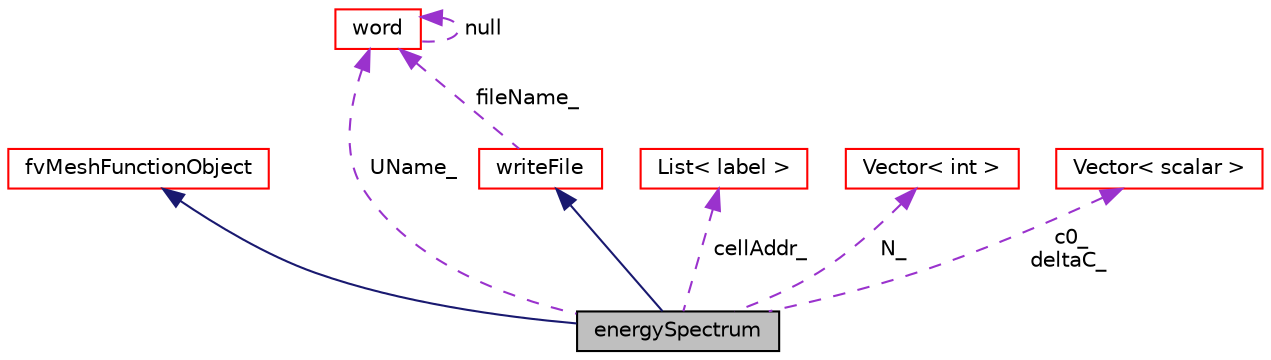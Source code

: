 digraph "energySpectrum"
{
  bgcolor="transparent";
  edge [fontname="Helvetica",fontsize="10",labelfontname="Helvetica",labelfontsize="10"];
  node [fontname="Helvetica",fontsize="10",shape=record];
  Node1 [label="energySpectrum",height=0.2,width=0.4,color="black", fillcolor="grey75", style="filled" fontcolor="black"];
  Node2 -> Node1 [dir="back",color="midnightblue",fontsize="10",style="solid",fontname="Helvetica"];
  Node2 [label="fvMeshFunctionObject",height=0.2,width=0.4,color="red",URL="$classFoam_1_1functionObjects_1_1fvMeshFunctionObject.html",tooltip="Specialization of Foam::functionObject for an Foam::fvMesh, providing a reference to the Foam::fvMesh..."];
  Node3 -> Node1 [dir="back",color="midnightblue",fontsize="10",style="solid",fontname="Helvetica"];
  Node3 [label="writeFile",height=0.2,width=0.4,color="red",URL="$classFoam_1_1functionObjects_1_1writeFile.html",tooltip="functionObject base class for writing single files "];
  Node4 -> Node3 [dir="back",color="darkorchid3",fontsize="10",style="dashed",label=" fileName_" ,fontname="Helvetica"];
  Node4 [label="word",height=0.2,width=0.4,color="red",URL="$classFoam_1_1word.html",tooltip="A class for handling words, derived from Foam::string. "];
  Node4 -> Node4 [dir="back",color="darkorchid3",fontsize="10",style="dashed",label=" null" ,fontname="Helvetica"];
  Node5 -> Node1 [dir="back",color="darkorchid3",fontsize="10",style="dashed",label=" cellAddr_" ,fontname="Helvetica"];
  Node5 [label="List\< label \>",height=0.2,width=0.4,color="red",URL="$classFoam_1_1List.html"];
  Node6 -> Node1 [dir="back",color="darkorchid3",fontsize="10",style="dashed",label=" N_" ,fontname="Helvetica"];
  Node6 [label="Vector\< int \>",height=0.2,width=0.4,color="red",URL="$classFoam_1_1Vector.html"];
  Node7 -> Node1 [dir="back",color="darkorchid3",fontsize="10",style="dashed",label=" c0_\ndeltaC_" ,fontname="Helvetica"];
  Node7 [label="Vector\< scalar \>",height=0.2,width=0.4,color="red",URL="$classFoam_1_1Vector.html"];
  Node4 -> Node1 [dir="back",color="darkorchid3",fontsize="10",style="dashed",label=" UName_" ,fontname="Helvetica"];
}
